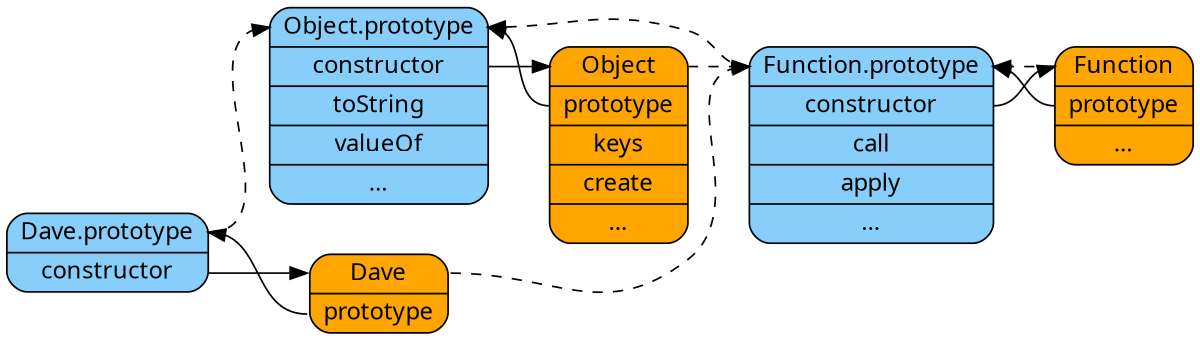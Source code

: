 digraph finite_state_machine {
	size="8,5"
	rankdir = "LR"
	node [fontname=Sans]

  /* Normal Objects */
  node [shape = Mrecord, fillcolor=lightskyblue, style=filled];
  DaveProto [label = "<__proto__>Dave.prototype|<constructor>constructor"];
  FunctionProto [label = "<__proto__>Function.prototype|<constructor>constructor|<call>call|<apply>apply|…"];
  ObjectProto [label = "<__proto__>Object.prototype|<constructor>constructor|<toString>toString|<valueOf>valueOf|…"];

  /* Function Objects */
  node [shape = Mrecord, fillcolor=orange, style=filled];
  Dave [label = "<__proto__>Dave|<prototype>prototype"];
  Function [label = "<__proto__>Function|<prototype>prototype|…"];
  Object [label = "<__proto__>Object|<prototype>prototype|<keys>keys|<create>create|…"];

  /* References */
  DaveProto:constructor -> Dave:__proto__;
  FunctionProto:constructor -> Function:__proto__;
  ObjectProto:constructor -> Object:__proto__;
  Dave:prototype -> DaveProto:__proto__;
  Function:prototype -> FunctionProto:__proto__;
  Object:prototype -> ObjectProto:__proto__;

  /* Inheritance Chains */
  edge [style=dashed]
  Dave:__proto__ -> FunctionProto:__proto__;
  Object:__proto__ -> FunctionProto:__proto__;
  Function:__proto__ -> FunctionProto:__proto__;
  FunctionProto:__proto__ -> ObjectProto:__proto__;
  DaveProto:__proto__ -> ObjectProto:__proto__;
  
  

 
}
